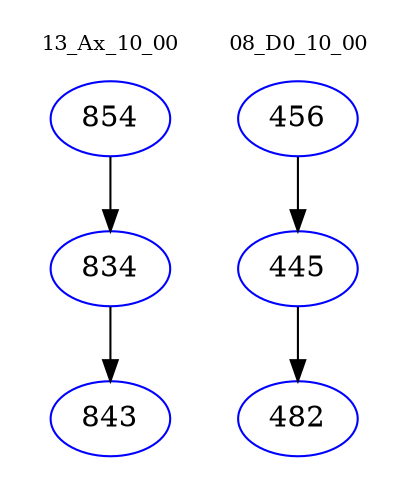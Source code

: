 digraph{
subgraph cluster_0 {
color = white
label = "13_Ax_10_00";
fontsize=10;
T0_854 [label="854", color="blue"]
T0_854 -> T0_834 [color="black"]
T0_834 [label="834", color="blue"]
T0_834 -> T0_843 [color="black"]
T0_843 [label="843", color="blue"]
}
subgraph cluster_1 {
color = white
label = "08_D0_10_00";
fontsize=10;
T1_456 [label="456", color="blue"]
T1_456 -> T1_445 [color="black"]
T1_445 [label="445", color="blue"]
T1_445 -> T1_482 [color="black"]
T1_482 [label="482", color="blue"]
}
}
